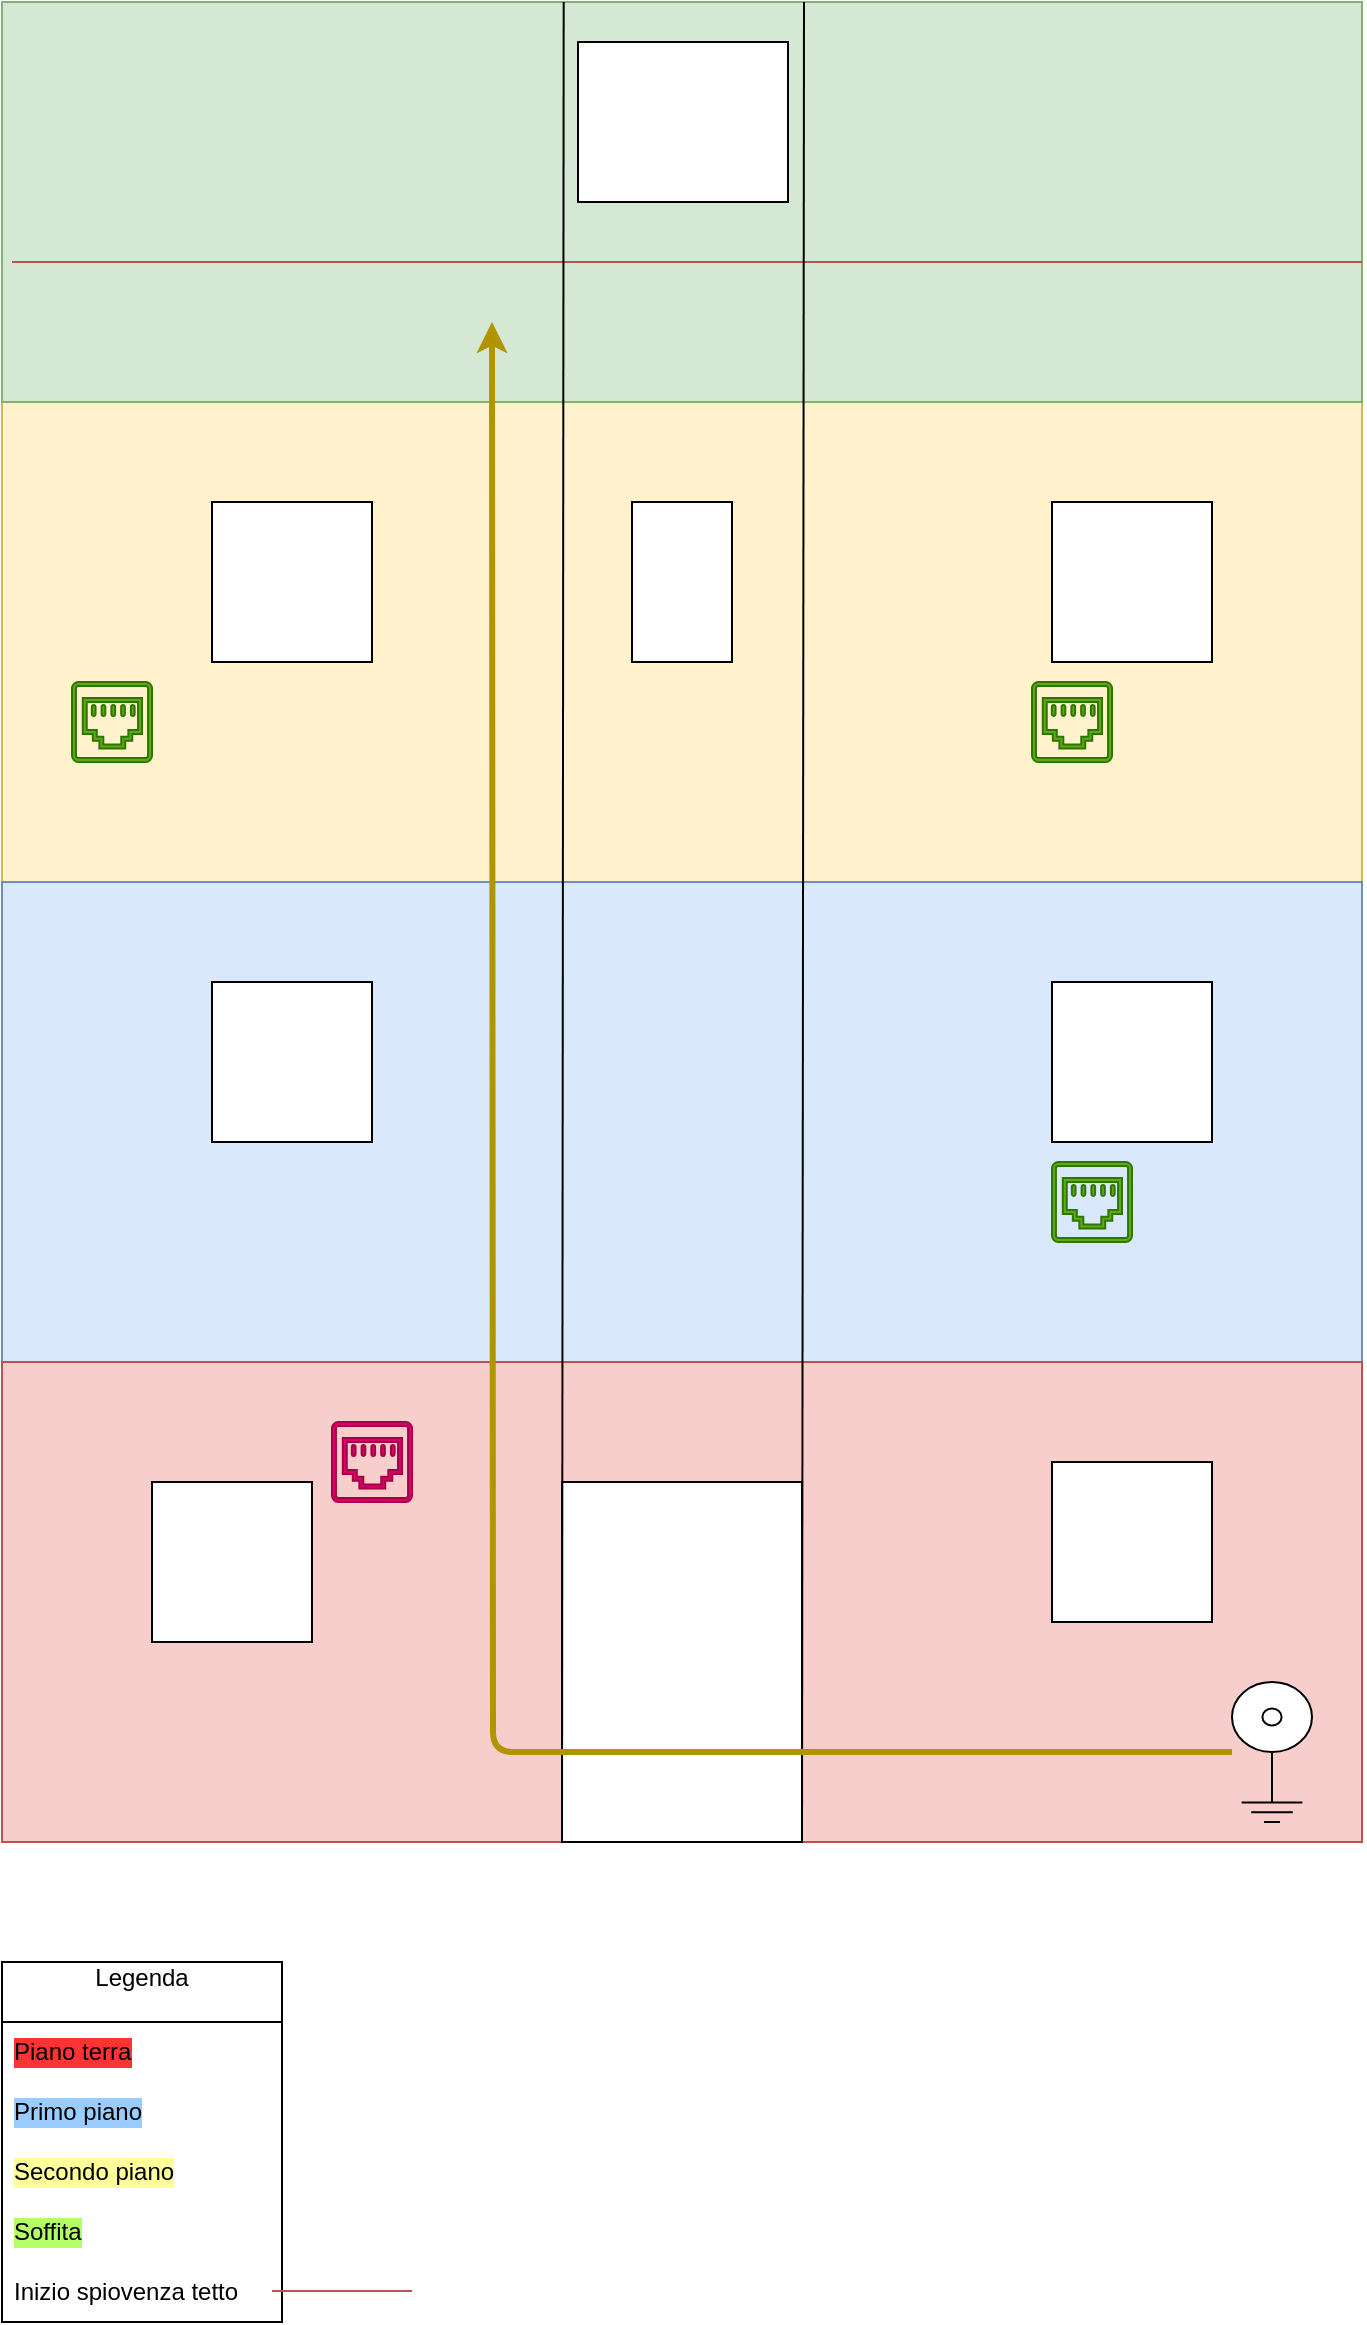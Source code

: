 <mxfile version="26.2.13">
  <diagram name="Page-1" id="BKeVn00d2Rmsv9YmMOTc">
    <mxGraphModel dx="1396" dy="748" grid="1" gridSize="10" guides="1" tooltips="1" connect="1" arrows="1" fold="1" page="1" pageScale="1" pageWidth="850" pageHeight="1100" math="0" shadow="0">
      <root>
        <mxCell id="0" />
        <mxCell id="1" parent="0" />
        <mxCell id="U1jFTeS-qBeuXj33KEKu-3" value="" style="rounded=0;whiteSpace=wrap;html=1;fillColor=#fff2cc;strokeColor=#d6b656;movable=0;resizable=0;rotatable=0;deletable=0;editable=0;locked=1;connectable=0;" parent="1" vertex="1">
          <mxGeometry x="85" y="400" width="680" height="240" as="geometry" />
        </mxCell>
        <mxCell id="U1jFTeS-qBeuXj33KEKu-4" value="" style="rounded=0;whiteSpace=wrap;html=1;fillColor=#dae8fc;strokeColor=#6c8ebf;movable=0;resizable=0;rotatable=0;deletable=0;editable=0;locked=1;connectable=0;" parent="1" vertex="1">
          <mxGeometry x="85" y="640" width="680" height="240" as="geometry" />
        </mxCell>
        <mxCell id="U1jFTeS-qBeuXj33KEKu-5" value="" style="rounded=0;whiteSpace=wrap;html=1;fillColor=#f8cecc;strokeColor=#b85450;movable=0;resizable=0;rotatable=0;deletable=0;editable=0;locked=1;connectable=0;" parent="1" vertex="1">
          <mxGeometry x="85" y="880" width="680" height="240" as="geometry" />
        </mxCell>
        <mxCell id="U1jFTeS-qBeuXj33KEKu-7" value="" style="rounded=0;whiteSpace=wrap;html=1;fillColor=#d5e8d4;strokeColor=#82b366;movable=0;resizable=0;rotatable=0;deletable=0;editable=0;locked=1;connectable=0;" parent="1" vertex="1">
          <mxGeometry x="85" y="200" width="680" height="200" as="geometry" />
        </mxCell>
        <mxCell id="U1jFTeS-qBeuXj33KEKu-10" value="" style="rounded=0;whiteSpace=wrap;html=1;movable=0;resizable=0;rotatable=0;deletable=0;editable=0;locked=1;connectable=0;" parent="1" vertex="1">
          <mxGeometry x="365" y="940" width="120" height="180" as="geometry" />
        </mxCell>
        <mxCell id="U1jFTeS-qBeuXj33KEKu-15" value="" style="endArrow=none;html=1;rounded=0;entryX=1;entryY=0.5;entryDx=0;entryDy=0;fillColor=#f8cecc;strokeColor=#b85450;movable=0;resizable=0;rotatable=0;deletable=0;editable=0;locked=1;connectable=0;" parent="1" edge="1">
          <mxGeometry width="50" height="50" relative="1" as="geometry">
            <mxPoint x="90" y="330" as="sourcePoint" />
            <mxPoint x="765" y="330" as="targetPoint" />
            <Array as="points">
              <mxPoint x="90" y="330" />
            </Array>
          </mxGeometry>
        </mxCell>
        <mxCell id="U1jFTeS-qBeuXj33KEKu-16" value="" style="whiteSpace=wrap;html=1;aspect=fixed;movable=0;resizable=0;rotatable=0;deletable=0;editable=0;locked=1;connectable=0;" parent="1" vertex="1">
          <mxGeometry x="160" y="940" width="80" height="80" as="geometry" />
        </mxCell>
        <mxCell id="U1jFTeS-qBeuXj33KEKu-17" value="" style="whiteSpace=wrap;html=1;aspect=fixed;movable=0;resizable=0;rotatable=0;deletable=0;editable=0;locked=1;connectable=0;" parent="1" vertex="1">
          <mxGeometry x="610" y="930" width="80" height="80" as="geometry" />
        </mxCell>
        <mxCell id="U1jFTeS-qBeuXj33KEKu-18" value="" style="whiteSpace=wrap;html=1;aspect=fixed;movable=0;resizable=0;rotatable=0;deletable=0;editable=0;locked=1;connectable=0;" parent="1" vertex="1">
          <mxGeometry x="190" y="690" width="80" height="80" as="geometry" />
        </mxCell>
        <mxCell id="U1jFTeS-qBeuXj33KEKu-19" value="" style="whiteSpace=wrap;html=1;aspect=fixed;movable=0;resizable=0;rotatable=0;deletable=0;editable=0;locked=1;connectable=0;" parent="1" vertex="1">
          <mxGeometry x="610" y="690" width="80" height="80" as="geometry" />
        </mxCell>
        <mxCell id="U1jFTeS-qBeuXj33KEKu-20" value="" style="whiteSpace=wrap;html=1;aspect=fixed;movable=0;resizable=0;rotatable=0;deletable=0;editable=0;locked=1;connectable=0;" parent="1" vertex="1">
          <mxGeometry x="190" y="450" width="80" height="80" as="geometry" />
        </mxCell>
        <mxCell id="U1jFTeS-qBeuXj33KEKu-21" value="" style="whiteSpace=wrap;html=1;aspect=fixed;movable=0;resizable=0;rotatable=0;deletable=0;editable=0;locked=1;connectable=0;" parent="1" vertex="1">
          <mxGeometry x="610" y="450" width="80" height="80" as="geometry" />
        </mxCell>
        <mxCell id="U1jFTeS-qBeuXj33KEKu-23" value="" style="rounded=0;whiteSpace=wrap;html=1;movable=0;resizable=0;rotatable=0;deletable=0;editable=0;locked=1;connectable=0;" parent="1" vertex="1">
          <mxGeometry x="400" y="450" width="50" height="80" as="geometry" />
        </mxCell>
        <mxCell id="U1jFTeS-qBeuXj33KEKu-24" value="" style="endArrow=none;html=1;rounded=0;entryX=0;entryY=1;entryDx=0;entryDy=0;exitX=0.413;exitY=0;exitDx=0;exitDy=0;exitPerimeter=0;movable=0;resizable=0;rotatable=0;deletable=0;editable=0;locked=1;connectable=0;" parent="1" source="U1jFTeS-qBeuXj33KEKu-7" target="U1jFTeS-qBeuXj33KEKu-10" edge="1">
          <mxGeometry width="50" height="50" relative="1" as="geometry">
            <mxPoint x="410" y="430" as="sourcePoint" />
            <mxPoint x="460" y="380" as="targetPoint" />
          </mxGeometry>
        </mxCell>
        <mxCell id="U1jFTeS-qBeuXj33KEKu-25" value="" style="endArrow=none;html=1;rounded=0;entryX=0;entryY=1;entryDx=0;entryDy=0;exitX=0.413;exitY=0;exitDx=0;exitDy=0;exitPerimeter=0;movable=0;resizable=0;rotatable=0;deletable=0;editable=0;locked=1;connectable=0;" parent="1" edge="1">
          <mxGeometry width="50" height="50" relative="1" as="geometry">
            <mxPoint x="486" y="200" as="sourcePoint" />
            <mxPoint x="485" y="1120" as="targetPoint" />
          </mxGeometry>
        </mxCell>
        <mxCell id="U1jFTeS-qBeuXj33KEKu-26" value="Legenda&lt;div&gt;&lt;br&gt;&lt;/div&gt;" style="swimlane;fontStyle=0;childLayout=stackLayout;horizontal=1;startSize=30;horizontalStack=0;resizeParent=1;resizeParentMax=0;resizeLast=0;collapsible=1;marginBottom=0;whiteSpace=wrap;html=1;labelBackgroundColor=none;rounded=0;shadow=0;swimlaneLine=1;" parent="1" vertex="1">
          <mxGeometry x="85" y="1180" width="140" height="180" as="geometry">
            <mxRectangle x="85" y="1180" width="90" height="40" as="alternateBounds" />
          </mxGeometry>
        </mxCell>
        <mxCell id="U1jFTeS-qBeuXj33KEKu-27" value="Piano terra" style="text;strokeColor=none;fillColor=none;align=left;verticalAlign=middle;spacingLeft=4;spacingRight=4;overflow=hidden;points=[[0,0.5],[1,0.5]];portConstraint=eastwest;rotatable=0;whiteSpace=wrap;html=1;labelBackgroundColor=#FF3333;" parent="U1jFTeS-qBeuXj33KEKu-26" vertex="1">
          <mxGeometry y="30" width="140" height="30" as="geometry" />
        </mxCell>
        <mxCell id="U1jFTeS-qBeuXj33KEKu-28" value="Primo piano" style="text;strokeColor=none;fillColor=none;align=left;verticalAlign=middle;spacingLeft=4;spacingRight=4;overflow=hidden;points=[[0,0.5],[1,0.5]];portConstraint=eastwest;rotatable=0;whiteSpace=wrap;html=1;labelBackgroundColor=#99CCFF;" parent="U1jFTeS-qBeuXj33KEKu-26" vertex="1">
          <mxGeometry y="60" width="140" height="30" as="geometry" />
        </mxCell>
        <mxCell id="U1jFTeS-qBeuXj33KEKu-29" value="Secondo piano" style="text;strokeColor=none;fillColor=none;align=left;verticalAlign=middle;spacingLeft=4;spacingRight=4;overflow=hidden;points=[[0,0.5],[1,0.5]];portConstraint=eastwest;rotatable=0;whiteSpace=wrap;html=1;labelBackgroundColor=#FFFF99;" parent="U1jFTeS-qBeuXj33KEKu-26" vertex="1">
          <mxGeometry y="90" width="140" height="30" as="geometry" />
        </mxCell>
        <mxCell id="U1jFTeS-qBeuXj33KEKu-30" value="Soffita" style="text;strokeColor=none;fillColor=none;align=left;verticalAlign=middle;spacingLeft=4;spacingRight=4;overflow=hidden;points=[[0,0.5],[1,0.5]];portConstraint=eastwest;rotatable=0;whiteSpace=wrap;html=1;labelBackgroundColor=#B3FF66;" parent="U1jFTeS-qBeuXj33KEKu-26" vertex="1">
          <mxGeometry y="120" width="140" height="30" as="geometry" />
        </mxCell>
        <mxCell id="U1jFTeS-qBeuXj33KEKu-31" value="Inizio spiovenza tetto" style="text;strokeColor=none;fillColor=none;align=left;verticalAlign=middle;spacingLeft=4;spacingRight=4;overflow=hidden;points=[[0,0.5],[1,0.5]];portConstraint=eastwest;rotatable=0;whiteSpace=wrap;html=1;labelBackgroundColor=none;" parent="U1jFTeS-qBeuXj33KEKu-26" vertex="1">
          <mxGeometry y="150" width="140" height="30" as="geometry" />
        </mxCell>
        <mxCell id="U1jFTeS-qBeuXj33KEKu-32" value="" style="endArrow=none;html=1;rounded=0;fillColor=#f8cecc;strokeColor=#b85450;" parent="1" edge="1">
          <mxGeometry width="50" height="50" relative="1" as="geometry">
            <mxPoint x="220" y="1344.5" as="sourcePoint" />
            <mxPoint x="290" y="1344.5" as="targetPoint" />
            <Array as="points">
              <mxPoint x="260" y="1344.5" />
              <mxPoint x="270" y="1344.5" />
            </Array>
          </mxGeometry>
        </mxCell>
        <mxCell id="U1jFTeS-qBeuXj33KEKu-33" value="" style="sketch=0;pointerEvents=1;shadow=0;dashed=0;html=1;strokeColor=#A50040;fillColor=#d80073;aspect=fixed;labelPosition=center;verticalLabelPosition=bottom;verticalAlign=top;align=center;outlineConnect=0;shape=mxgraph.vvd.ethernet_port;fontColor=#ffffff;" parent="1" vertex="1">
          <mxGeometry x="250" y="910" width="40" height="40" as="geometry" />
        </mxCell>
        <mxCell id="U1jFTeS-qBeuXj33KEKu-34" value="" style="sketch=0;pointerEvents=1;shadow=0;dashed=0;html=1;strokeColor=#2D7600;fillColor=#60a917;aspect=fixed;labelPosition=center;verticalLabelPosition=bottom;verticalAlign=top;align=center;outlineConnect=0;shape=mxgraph.vvd.ethernet_port;fontColor=#ffffff;" parent="1" vertex="1">
          <mxGeometry x="610" y="780" width="40" height="40" as="geometry" />
        </mxCell>
        <mxCell id="U1jFTeS-qBeuXj33KEKu-35" value="" style="sketch=0;pointerEvents=1;shadow=0;dashed=0;html=1;strokeColor=#2D7600;fillColor=#60a917;aspect=fixed;labelPosition=center;verticalLabelPosition=bottom;verticalAlign=top;align=center;outlineConnect=0;shape=mxgraph.vvd.ethernet_port;fontColor=#ffffff;" parent="1" vertex="1">
          <mxGeometry x="600" y="540" width="40" height="40" as="geometry" />
        </mxCell>
        <mxCell id="U1jFTeS-qBeuXj33KEKu-36" value="" style="sketch=0;pointerEvents=1;shadow=0;dashed=0;html=1;strokeColor=#2D7600;fillColor=#60a917;aspect=fixed;labelPosition=center;verticalLabelPosition=bottom;verticalAlign=top;align=center;outlineConnect=0;shape=mxgraph.vvd.ethernet_port;fontColor=#ffffff;" parent="1" vertex="1">
          <mxGeometry x="120" y="540" width="40" height="40" as="geometry" />
        </mxCell>
        <mxCell id="U1jFTeS-qBeuXj33KEKu-37" value="" style="rounded=0;whiteSpace=wrap;html=1;movable=0;resizable=0;rotatable=0;deletable=0;editable=0;locked=1;connectable=0;" parent="1" vertex="1">
          <mxGeometry x="373" y="220" width="105" height="80" as="geometry" />
        </mxCell>
        <mxCell id="Ly270dYGAzZ1lEFUVdB3-1" style="edgeStyle=orthogonalEdgeStyle;rounded=1;orthogonalLoop=1;jettySize=auto;html=1;strokeColor=#B09500;curved=0;strokeWidth=3;fillColor=#e3c800;" edge="1" parent="1" source="U1jFTeS-qBeuXj33KEKu-39">
          <mxGeometry relative="1" as="geometry">
            <mxPoint x="330" y="360" as="targetPoint" />
          </mxGeometry>
        </mxCell>
        <mxCell id="U1jFTeS-qBeuXj33KEKu-39" value="" style="pointerEvents=1;verticalLabelPosition=bottom;shadow=0;dashed=0;align=center;html=1;verticalAlign=top;shape=mxgraph.electrical.miscellaneous.coaxial_jack_plug" parent="1" vertex="1">
          <mxGeometry x="700" y="1040" width="40" height="70" as="geometry" />
        </mxCell>
      </root>
    </mxGraphModel>
  </diagram>
</mxfile>

